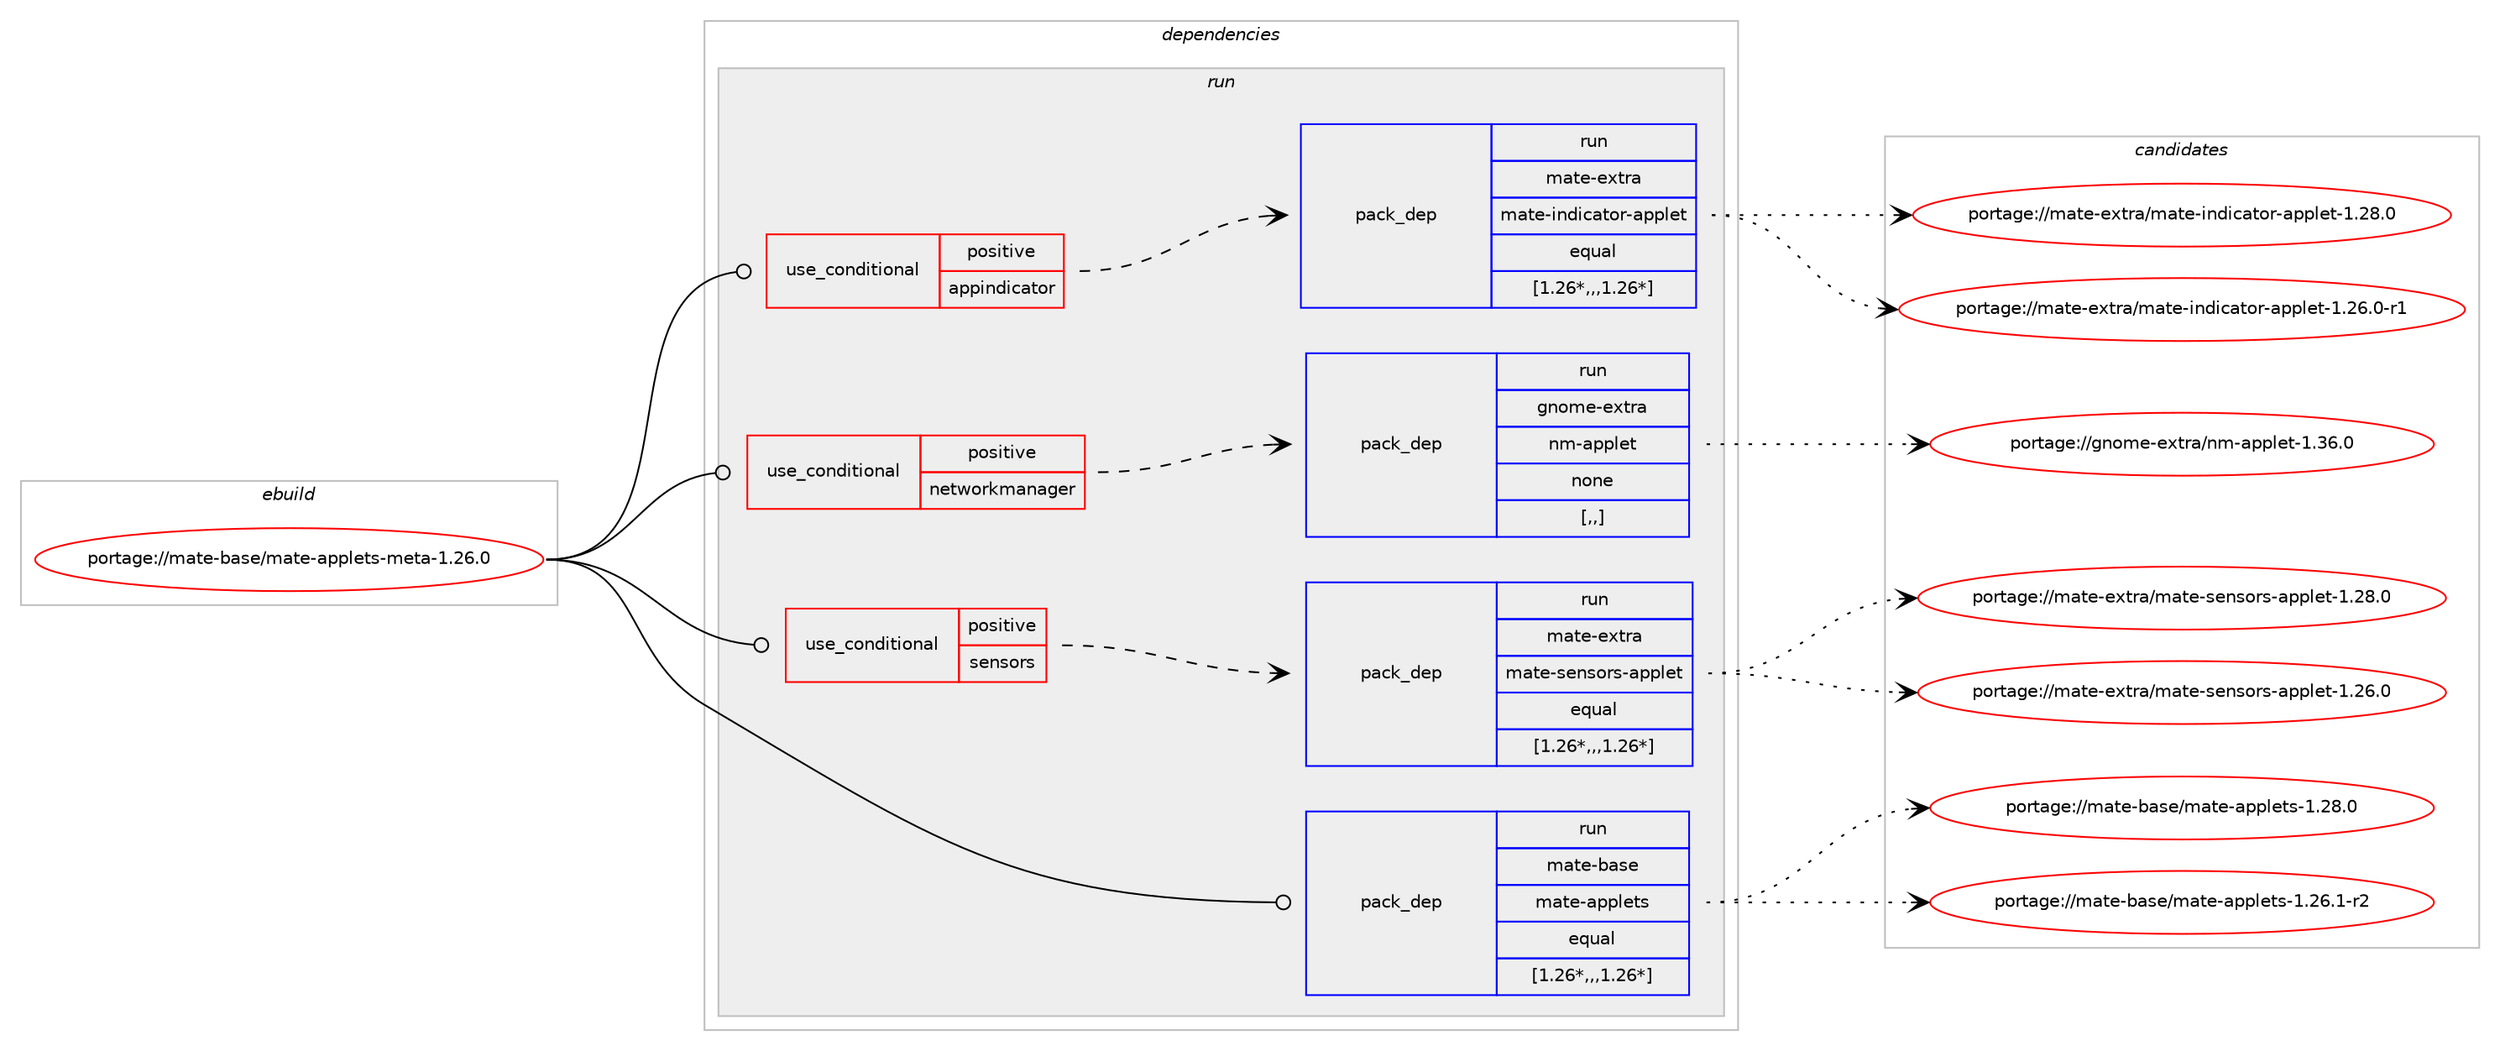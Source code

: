 digraph prolog {

# *************
# Graph options
# *************

newrank=true;
concentrate=true;
compound=true;
graph [rankdir=LR,fontname=Helvetica,fontsize=10,ranksep=1.5];#, ranksep=2.5, nodesep=0.2];
edge  [arrowhead=vee];
node  [fontname=Helvetica,fontsize=10];

# **********
# The ebuild
# **********

subgraph cluster_leftcol {
color=gray;
rank=same;
label=<<i>ebuild</i>>;
id [label="portage://mate-base/mate-applets-meta-1.26.0", color=red, width=4, href="../mate-base/mate-applets-meta-1.26.0.svg"];
}

# ****************
# The dependencies
# ****************

subgraph cluster_midcol {
color=gray;
label=<<i>dependencies</i>>;
subgraph cluster_compile {
fillcolor="#eeeeee";
style=filled;
label=<<i>compile</i>>;
}
subgraph cluster_compileandrun {
fillcolor="#eeeeee";
style=filled;
label=<<i>compile and run</i>>;
}
subgraph cluster_run {
fillcolor="#eeeeee";
style=filled;
label=<<i>run</i>>;
subgraph cond70486 {
dependency280430 [label=<<TABLE BORDER="0" CELLBORDER="1" CELLSPACING="0" CELLPADDING="4"><TR><TD ROWSPAN="3" CELLPADDING="10">use_conditional</TD></TR><TR><TD>positive</TD></TR><TR><TD>appindicator</TD></TR></TABLE>>, shape=none, color=red];
subgraph pack207626 {
dependency280431 [label=<<TABLE BORDER="0" CELLBORDER="1" CELLSPACING="0" CELLPADDING="4" WIDTH="220"><TR><TD ROWSPAN="6" CELLPADDING="30">pack_dep</TD></TR><TR><TD WIDTH="110">run</TD></TR><TR><TD>mate-extra</TD></TR><TR><TD>mate-indicator-applet</TD></TR><TR><TD>equal</TD></TR><TR><TD>[1.26*,,,1.26*]</TD></TR></TABLE>>, shape=none, color=blue];
}
dependency280430:e -> dependency280431:w [weight=20,style="dashed",arrowhead="vee"];
}
id:e -> dependency280430:w [weight=20,style="solid",arrowhead="odot"];
subgraph cond70487 {
dependency280432 [label=<<TABLE BORDER="0" CELLBORDER="1" CELLSPACING="0" CELLPADDING="4"><TR><TD ROWSPAN="3" CELLPADDING="10">use_conditional</TD></TR><TR><TD>positive</TD></TR><TR><TD>networkmanager</TD></TR></TABLE>>, shape=none, color=red];
subgraph pack207627 {
dependency280433 [label=<<TABLE BORDER="0" CELLBORDER="1" CELLSPACING="0" CELLPADDING="4" WIDTH="220"><TR><TD ROWSPAN="6" CELLPADDING="30">pack_dep</TD></TR><TR><TD WIDTH="110">run</TD></TR><TR><TD>gnome-extra</TD></TR><TR><TD>nm-applet</TD></TR><TR><TD>none</TD></TR><TR><TD>[,,]</TD></TR></TABLE>>, shape=none, color=blue];
}
dependency280432:e -> dependency280433:w [weight=20,style="dashed",arrowhead="vee"];
}
id:e -> dependency280432:w [weight=20,style="solid",arrowhead="odot"];
subgraph cond70488 {
dependency280434 [label=<<TABLE BORDER="0" CELLBORDER="1" CELLSPACING="0" CELLPADDING="4"><TR><TD ROWSPAN="3" CELLPADDING="10">use_conditional</TD></TR><TR><TD>positive</TD></TR><TR><TD>sensors</TD></TR></TABLE>>, shape=none, color=red];
subgraph pack207628 {
dependency280435 [label=<<TABLE BORDER="0" CELLBORDER="1" CELLSPACING="0" CELLPADDING="4" WIDTH="220"><TR><TD ROWSPAN="6" CELLPADDING="30">pack_dep</TD></TR><TR><TD WIDTH="110">run</TD></TR><TR><TD>mate-extra</TD></TR><TR><TD>mate-sensors-applet</TD></TR><TR><TD>equal</TD></TR><TR><TD>[1.26*,,,1.26*]</TD></TR></TABLE>>, shape=none, color=blue];
}
dependency280434:e -> dependency280435:w [weight=20,style="dashed",arrowhead="vee"];
}
id:e -> dependency280434:w [weight=20,style="solid",arrowhead="odot"];
subgraph pack207629 {
dependency280436 [label=<<TABLE BORDER="0" CELLBORDER="1" CELLSPACING="0" CELLPADDING="4" WIDTH="220"><TR><TD ROWSPAN="6" CELLPADDING="30">pack_dep</TD></TR><TR><TD WIDTH="110">run</TD></TR><TR><TD>mate-base</TD></TR><TR><TD>mate-applets</TD></TR><TR><TD>equal</TD></TR><TR><TD>[1.26*,,,1.26*]</TD></TR></TABLE>>, shape=none, color=blue];
}
id:e -> dependency280436:w [weight=20,style="solid",arrowhead="odot"];
}
}

# **************
# The candidates
# **************

subgraph cluster_choices {
rank=same;
color=gray;
label=<<i>candidates</i>>;

subgraph choice207626 {
color=black;
nodesep=1;
choice1099711610145101120116114974710997116101451051101001059997116111114459711211210810111645494650564648 [label="portage://mate-extra/mate-indicator-applet-1.28.0", color=red, width=4,href="../mate-extra/mate-indicator-applet-1.28.0.svg"];
choice10997116101451011201161149747109971161014510511010010599971161111144597112112108101116454946505446484511449 [label="portage://mate-extra/mate-indicator-applet-1.26.0-r1", color=red, width=4,href="../mate-extra/mate-indicator-applet-1.26.0-r1.svg"];
dependency280431:e -> choice1099711610145101120116114974710997116101451051101001059997116111114459711211210810111645494650564648:w [style=dotted,weight="100"];
dependency280431:e -> choice10997116101451011201161149747109971161014510511010010599971161111144597112112108101116454946505446484511449:w [style=dotted,weight="100"];
}
subgraph choice207627 {
color=black;
nodesep=1;
choice103110111109101451011201161149747110109459711211210810111645494651544648 [label="portage://gnome-extra/nm-applet-1.36.0", color=red, width=4,href="../gnome-extra/nm-applet-1.36.0.svg"];
dependency280433:e -> choice103110111109101451011201161149747110109459711211210810111645494651544648:w [style=dotted,weight="100"];
}
subgraph choice207628 {
color=black;
nodesep=1;
choice109971161014510112011611497471099711610145115101110115111114115459711211210810111645494650564648 [label="portage://mate-extra/mate-sensors-applet-1.28.0", color=red, width=4,href="../mate-extra/mate-sensors-applet-1.28.0.svg"];
choice109971161014510112011611497471099711610145115101110115111114115459711211210810111645494650544648 [label="portage://mate-extra/mate-sensors-applet-1.26.0", color=red, width=4,href="../mate-extra/mate-sensors-applet-1.26.0.svg"];
dependency280435:e -> choice109971161014510112011611497471099711610145115101110115111114115459711211210810111645494650564648:w [style=dotted,weight="100"];
dependency280435:e -> choice109971161014510112011611497471099711610145115101110115111114115459711211210810111645494650544648:w [style=dotted,weight="100"];
}
subgraph choice207629 {
color=black;
nodesep=1;
choice109971161014598971151014710997116101459711211210810111611545494650564648 [label="portage://mate-base/mate-applets-1.28.0", color=red, width=4,href="../mate-base/mate-applets-1.28.0.svg"];
choice1099711610145989711510147109971161014597112112108101116115454946505446494511450 [label="portage://mate-base/mate-applets-1.26.1-r2", color=red, width=4,href="../mate-base/mate-applets-1.26.1-r2.svg"];
dependency280436:e -> choice109971161014598971151014710997116101459711211210810111611545494650564648:w [style=dotted,weight="100"];
dependency280436:e -> choice1099711610145989711510147109971161014597112112108101116115454946505446494511450:w [style=dotted,weight="100"];
}
}

}
